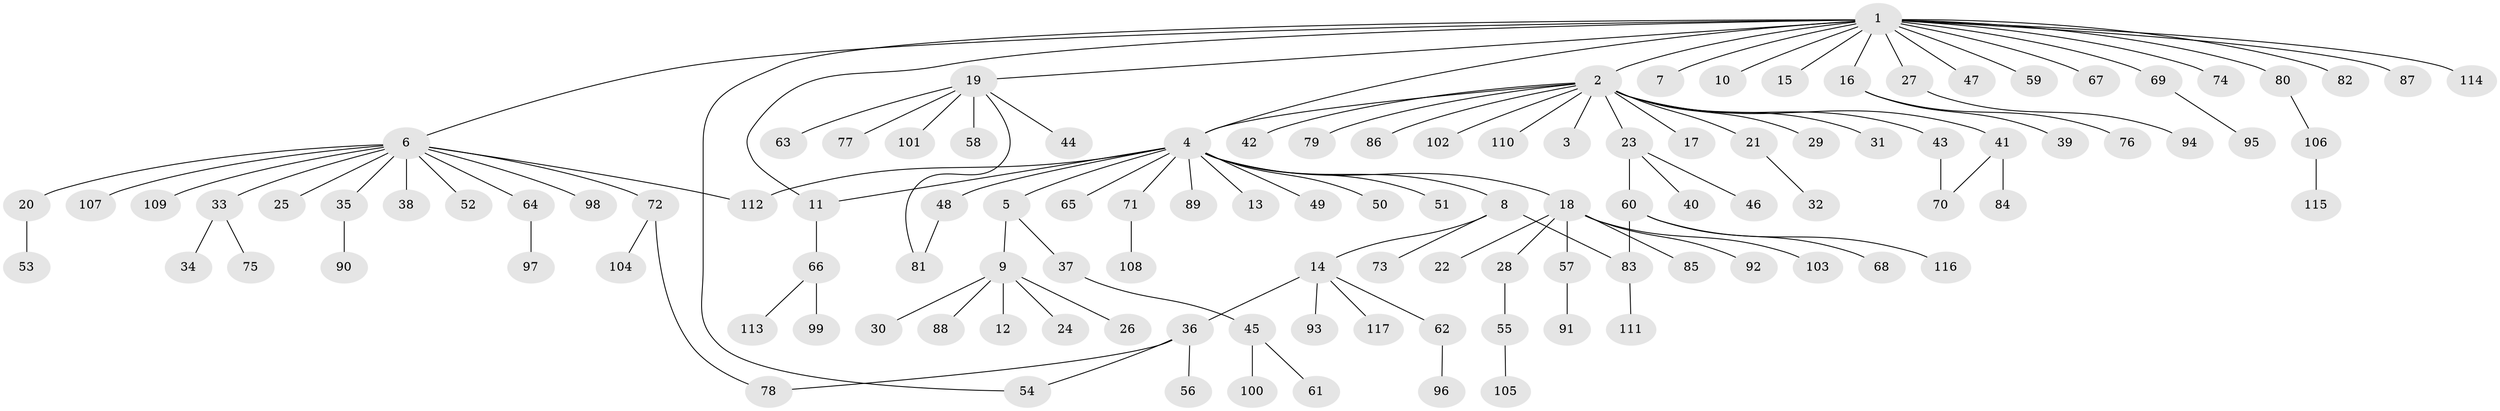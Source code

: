// Generated by graph-tools (version 1.1) at 2025/11/02/27/25 16:11:09]
// undirected, 117 vertices, 124 edges
graph export_dot {
graph [start="1"]
  node [color=gray90,style=filled];
  1;
  2;
  3;
  4;
  5;
  6;
  7;
  8;
  9;
  10;
  11;
  12;
  13;
  14;
  15;
  16;
  17;
  18;
  19;
  20;
  21;
  22;
  23;
  24;
  25;
  26;
  27;
  28;
  29;
  30;
  31;
  32;
  33;
  34;
  35;
  36;
  37;
  38;
  39;
  40;
  41;
  42;
  43;
  44;
  45;
  46;
  47;
  48;
  49;
  50;
  51;
  52;
  53;
  54;
  55;
  56;
  57;
  58;
  59;
  60;
  61;
  62;
  63;
  64;
  65;
  66;
  67;
  68;
  69;
  70;
  71;
  72;
  73;
  74;
  75;
  76;
  77;
  78;
  79;
  80;
  81;
  82;
  83;
  84;
  85;
  86;
  87;
  88;
  89;
  90;
  91;
  92;
  93;
  94;
  95;
  96;
  97;
  98;
  99;
  100;
  101;
  102;
  103;
  104;
  105;
  106;
  107;
  108;
  109;
  110;
  111;
  112;
  113;
  114;
  115;
  116;
  117;
  1 -- 2;
  1 -- 4;
  1 -- 6;
  1 -- 7;
  1 -- 10;
  1 -- 11;
  1 -- 15;
  1 -- 16;
  1 -- 19;
  1 -- 27;
  1 -- 47;
  1 -- 54;
  1 -- 59;
  1 -- 67;
  1 -- 69;
  1 -- 74;
  1 -- 80;
  1 -- 82;
  1 -- 87;
  1 -- 114;
  2 -- 3;
  2 -- 4;
  2 -- 17;
  2 -- 21;
  2 -- 23;
  2 -- 29;
  2 -- 31;
  2 -- 41;
  2 -- 42;
  2 -- 43;
  2 -- 79;
  2 -- 86;
  2 -- 102;
  2 -- 110;
  4 -- 5;
  4 -- 8;
  4 -- 11;
  4 -- 13;
  4 -- 18;
  4 -- 48;
  4 -- 49;
  4 -- 50;
  4 -- 51;
  4 -- 65;
  4 -- 71;
  4 -- 89;
  4 -- 112;
  5 -- 9;
  5 -- 37;
  6 -- 20;
  6 -- 25;
  6 -- 33;
  6 -- 35;
  6 -- 38;
  6 -- 52;
  6 -- 64;
  6 -- 72;
  6 -- 98;
  6 -- 107;
  6 -- 109;
  6 -- 112;
  8 -- 14;
  8 -- 73;
  8 -- 83;
  9 -- 12;
  9 -- 24;
  9 -- 26;
  9 -- 30;
  9 -- 88;
  11 -- 66;
  14 -- 36;
  14 -- 62;
  14 -- 93;
  14 -- 117;
  16 -- 39;
  16 -- 76;
  18 -- 22;
  18 -- 28;
  18 -- 57;
  18 -- 85;
  18 -- 92;
  18 -- 103;
  19 -- 44;
  19 -- 58;
  19 -- 63;
  19 -- 77;
  19 -- 81;
  19 -- 101;
  20 -- 53;
  21 -- 32;
  23 -- 40;
  23 -- 46;
  23 -- 60;
  27 -- 94;
  28 -- 55;
  33 -- 34;
  33 -- 75;
  35 -- 90;
  36 -- 54;
  36 -- 56;
  36 -- 78;
  37 -- 45;
  41 -- 70;
  41 -- 84;
  43 -- 70;
  45 -- 61;
  45 -- 100;
  48 -- 81;
  55 -- 105;
  57 -- 91;
  60 -- 68;
  60 -- 83;
  60 -- 116;
  62 -- 96;
  64 -- 97;
  66 -- 99;
  66 -- 113;
  69 -- 95;
  71 -- 108;
  72 -- 78;
  72 -- 104;
  80 -- 106;
  83 -- 111;
  106 -- 115;
}
